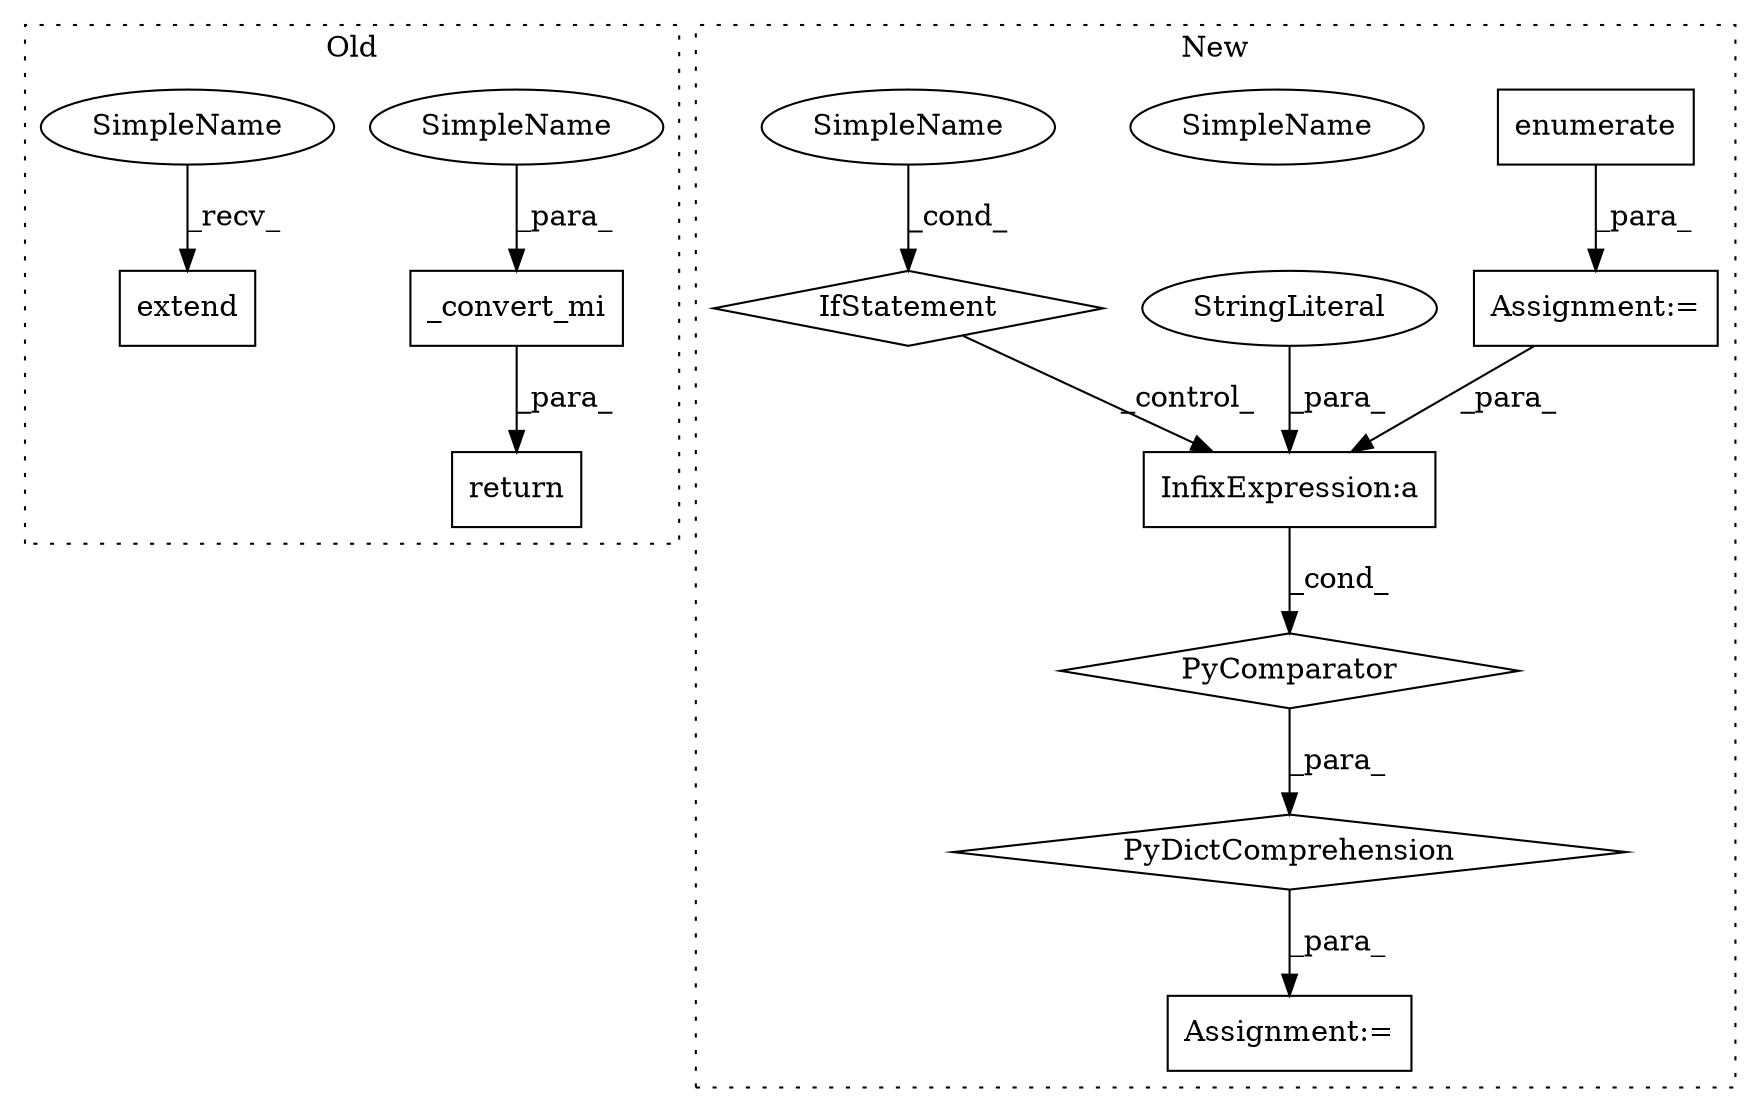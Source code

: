 digraph G {
subgraph cluster0 {
1 [label="_convert_mi" a="32" s="6607,6647" l="12,1" shape="box"];
11 [label="return" a="41" s="6600" l="7" shape="box"];
12 [label="extend" a="32" s="6396,6447" l="7,1" shape="box"];
14 [label="SimpleName" a="42" s="6619" l="10" shape="ellipse"];
15 [label="SimpleName" a="42" s="6385" l="10" shape="ellipse"];
label = "Old";
style="dotted";
}
subgraph cluster1 {
2 [label="PyDictComprehension" a="110" s="7644" l="141" shape="diamond"];
3 [label="enumerate" a="32" s="7753,7767" l="10,1" shape="box"];
4 [label="InfixExpression:a" a="27" s="7653" l="3" shape="box"];
5 [label="StringLiteral" a="45" s="7645" l="8" shape="ellipse"];
6 [label="PyComparator" a="113" s="7744" l="33" shape="diamond"];
7 [label="IfStatement" a="25" s="7744" l="33" shape="diamond"];
8 [label="SimpleName" a="42" s="7772" l="5" shape="ellipse"];
9 [label="Assignment:=" a="7" s="7630" l="14" shape="box"];
10 [label="Assignment:=" a="7" s="7744" l="33" shape="box"];
13 [label="SimpleName" a="42" s="7772" l="5" shape="ellipse"];
label = "New";
style="dotted";
}
1 -> 11 [label="_para_"];
2 -> 9 [label="_para_"];
3 -> 10 [label="_para_"];
4 -> 6 [label="_cond_"];
5 -> 4 [label="_para_"];
6 -> 2 [label="_para_"];
7 -> 4 [label="_control_"];
10 -> 4 [label="_para_"];
13 -> 7 [label="_cond_"];
14 -> 1 [label="_para_"];
15 -> 12 [label="_recv_"];
}